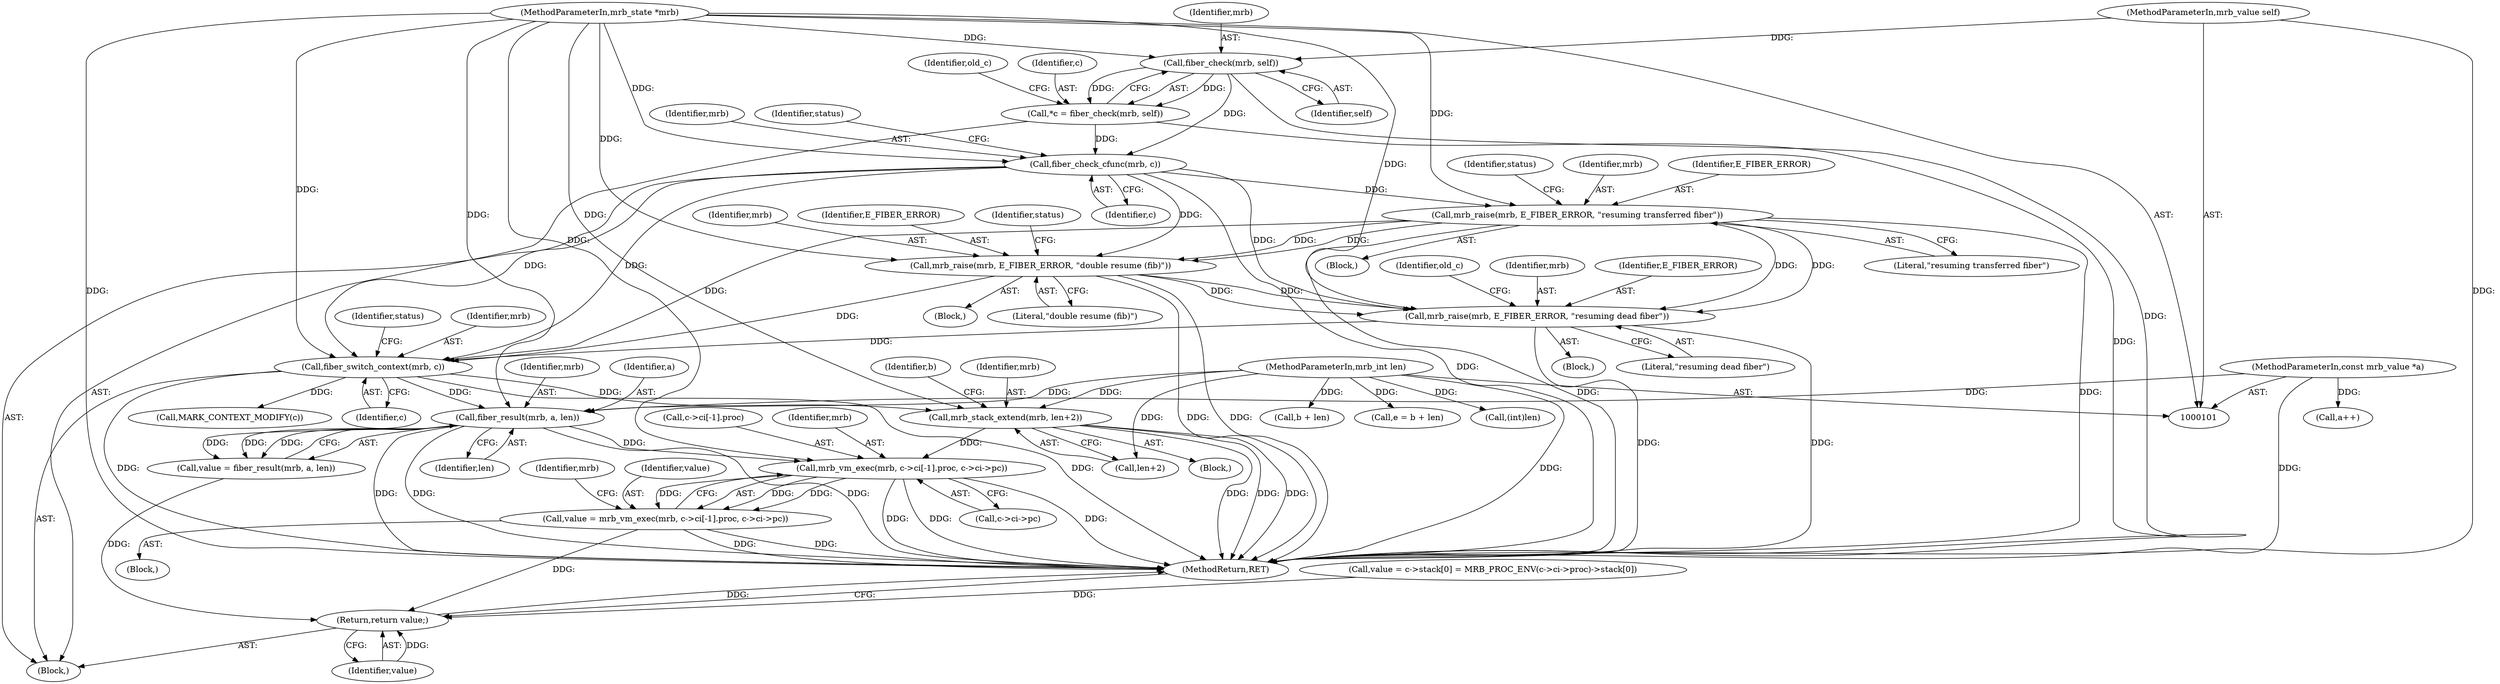 digraph "0_mruby_778500563a9f7ceba996937dc886bd8cde29b42b@array" {
"1000275" [label="(Call,mrb_vm_exec(mrb, c->ci[-1].proc, c->ci->pc))"];
"1000261" [label="(Call,fiber_result(mrb, a, len))"];
"1000191" [label="(Call,fiber_switch_context(mrb, c))"];
"1000138" [label="(Call,mrb_raise(mrb, E_FIBER_ERROR, \"resuming transferred fiber\"))"];
"1000123" [label="(Call,fiber_check_cfunc(mrb, c))"];
"1000112" [label="(Call,fiber_check(mrb, self))"];
"1000102" [label="(MethodParameterIn,mrb_state *mrb)"];
"1000103" [label="(MethodParameterIn,mrb_value self)"];
"1000110" [label="(Call,*c = fiber_check(mrb, self))"];
"1000151" [label="(Call,mrb_raise(mrb, E_FIBER_ERROR, \"double resume (fib)\"))"];
"1000160" [label="(Call,mrb_raise(mrb, E_FIBER_ERROR, \"resuming dead fiber\"))"];
"1000105" [label="(MethodParameterIn,const mrb_value *a)"];
"1000104" [label="(MethodParameterIn,mrb_int len)"];
"1000201" [label="(Call,mrb_stack_extend(mrb, len+2))"];
"1000273" [label="(Call,value = mrb_vm_exec(mrb, c->ci[-1].proc, c->ci->pc))"];
"1000299" [label="(Return,return value;)"];
"1000285" [label="(Call,c->ci->pc)"];
"1000108" [label="(Block,)"];
"1000274" [label="(Identifier,value)"];
"1000111" [label="(Identifier,c)"];
"1000277" [label="(Call,c->ci[-1].proc)"];
"1000117" [label="(Identifier,old_c)"];
"1000125" [label="(Identifier,c)"];
"1000102" [label="(MethodParameterIn,mrb_state *mrb)"];
"1000138" [label="(Call,mrb_raise(mrb, E_FIBER_ERROR, \"resuming transferred fiber\"))"];
"1000145" [label="(Identifier,status)"];
"1000267" [label="(Block,)"];
"1000163" [label="(Literal,\"resuming dead fiber\")"];
"1000151" [label="(Call,mrb_raise(mrb, E_FIBER_ERROR, \"double resume (fib)\"))"];
"1000299" [label="(Return,return value;)"];
"1000114" [label="(Identifier,self)"];
"1000157" [label="(Identifier,status)"];
"1000264" [label="(Identifier,len)"];
"1000297" [label="(Call,MARK_CONTEXT_MODIFY(c))"];
"1000110" [label="(Call,*c = fiber_check(mrb, self))"];
"1000196" [label="(Identifier,status)"];
"1000166" [label="(Identifier,old_c)"];
"1000127" [label="(Identifier,status)"];
"1000275" [label="(Call,mrb_vm_exec(mrb, c->ci[-1].proc, c->ci->pc))"];
"1000124" [label="(Identifier,mrb)"];
"1000213" [label="(Call,e = b + len)"];
"1000113" [label="(Identifier,mrb)"];
"1000141" [label="(Literal,\"resuming transferred fiber\")"];
"1000236" [label="(Call,(int)len)"];
"1000193" [label="(Identifier,c)"];
"1000276" [label="(Identifier,mrb)"];
"1000207" [label="(Identifier,b)"];
"1000300" [label="(Identifier,value)"];
"1000191" [label="(Call,fiber_switch_context(mrb, c))"];
"1000123" [label="(Call,fiber_check_cfunc(mrb, c))"];
"1000137" [label="(Block,)"];
"1000262" [label="(Identifier,mrb)"];
"1000301" [label="(MethodReturn,RET)"];
"1000150" [label="(Block,)"];
"1000152" [label="(Identifier,mrb)"];
"1000263" [label="(Identifier,a)"];
"1000112" [label="(Call,fiber_check(mrb, self))"];
"1000159" [label="(Block,)"];
"1000198" [label="(Block,)"];
"1000259" [label="(Call,value = fiber_result(mrb, a, len))"];
"1000192" [label="(Identifier,mrb)"];
"1000161" [label="(Identifier,mrb)"];
"1000239" [label="(Call,value = c->stack[0] = MRB_PROC_ENV(c->ci->proc)->stack[0])"];
"1000228" [label="(Call,a++)"];
"1000273" [label="(Call,value = mrb_vm_exec(mrb, c->ci[-1].proc, c->ci->pc))"];
"1000261" [label="(Call,fiber_result(mrb, a, len))"];
"1000201" [label="(Call,mrb_stack_extend(mrb, len+2))"];
"1000203" [label="(Call,len+2)"];
"1000139" [label="(Identifier,mrb)"];
"1000202" [label="(Identifier,mrb)"];
"1000103" [label="(MethodParameterIn,mrb_value self)"];
"1000160" [label="(Call,mrb_raise(mrb, E_FIBER_ERROR, \"resuming dead fiber\"))"];
"1000154" [label="(Literal,\"double resume (fib)\")"];
"1000162" [label="(Identifier,E_FIBER_ERROR)"];
"1000104" [label="(MethodParameterIn,mrb_int len)"];
"1000215" [label="(Call,b + len)"];
"1000153" [label="(Identifier,E_FIBER_ERROR)"];
"1000105" [label="(MethodParameterIn,const mrb_value *a)"];
"1000140" [label="(Identifier,E_FIBER_ERROR)"];
"1000292" [label="(Identifier,mrb)"];
"1000275" -> "1000273"  [label="AST: "];
"1000275" -> "1000285"  [label="CFG: "];
"1000276" -> "1000275"  [label="AST: "];
"1000277" -> "1000275"  [label="AST: "];
"1000285" -> "1000275"  [label="AST: "];
"1000273" -> "1000275"  [label="CFG: "];
"1000275" -> "1000301"  [label="DDG: "];
"1000275" -> "1000301"  [label="DDG: "];
"1000275" -> "1000301"  [label="DDG: "];
"1000275" -> "1000273"  [label="DDG: "];
"1000275" -> "1000273"  [label="DDG: "];
"1000275" -> "1000273"  [label="DDG: "];
"1000261" -> "1000275"  [label="DDG: "];
"1000201" -> "1000275"  [label="DDG: "];
"1000102" -> "1000275"  [label="DDG: "];
"1000261" -> "1000259"  [label="AST: "];
"1000261" -> "1000264"  [label="CFG: "];
"1000262" -> "1000261"  [label="AST: "];
"1000263" -> "1000261"  [label="AST: "];
"1000264" -> "1000261"  [label="AST: "];
"1000259" -> "1000261"  [label="CFG: "];
"1000261" -> "1000301"  [label="DDG: "];
"1000261" -> "1000301"  [label="DDG: "];
"1000261" -> "1000301"  [label="DDG: "];
"1000261" -> "1000259"  [label="DDG: "];
"1000261" -> "1000259"  [label="DDG: "];
"1000261" -> "1000259"  [label="DDG: "];
"1000191" -> "1000261"  [label="DDG: "];
"1000102" -> "1000261"  [label="DDG: "];
"1000105" -> "1000261"  [label="DDG: "];
"1000104" -> "1000261"  [label="DDG: "];
"1000191" -> "1000108"  [label="AST: "];
"1000191" -> "1000193"  [label="CFG: "];
"1000192" -> "1000191"  [label="AST: "];
"1000193" -> "1000191"  [label="AST: "];
"1000196" -> "1000191"  [label="CFG: "];
"1000191" -> "1000301"  [label="DDG: "];
"1000191" -> "1000301"  [label="DDG: "];
"1000138" -> "1000191"  [label="DDG: "];
"1000151" -> "1000191"  [label="DDG: "];
"1000160" -> "1000191"  [label="DDG: "];
"1000123" -> "1000191"  [label="DDG: "];
"1000123" -> "1000191"  [label="DDG: "];
"1000102" -> "1000191"  [label="DDG: "];
"1000191" -> "1000201"  [label="DDG: "];
"1000191" -> "1000297"  [label="DDG: "];
"1000138" -> "1000137"  [label="AST: "];
"1000138" -> "1000141"  [label="CFG: "];
"1000139" -> "1000138"  [label="AST: "];
"1000140" -> "1000138"  [label="AST: "];
"1000141" -> "1000138"  [label="AST: "];
"1000145" -> "1000138"  [label="CFG: "];
"1000138" -> "1000301"  [label="DDG: "];
"1000138" -> "1000301"  [label="DDG: "];
"1000123" -> "1000138"  [label="DDG: "];
"1000102" -> "1000138"  [label="DDG: "];
"1000138" -> "1000151"  [label="DDG: "];
"1000138" -> "1000151"  [label="DDG: "];
"1000138" -> "1000160"  [label="DDG: "];
"1000138" -> "1000160"  [label="DDG: "];
"1000123" -> "1000108"  [label="AST: "];
"1000123" -> "1000125"  [label="CFG: "];
"1000124" -> "1000123"  [label="AST: "];
"1000125" -> "1000123"  [label="AST: "];
"1000127" -> "1000123"  [label="CFG: "];
"1000123" -> "1000301"  [label="DDG: "];
"1000112" -> "1000123"  [label="DDG: "];
"1000102" -> "1000123"  [label="DDG: "];
"1000110" -> "1000123"  [label="DDG: "];
"1000123" -> "1000151"  [label="DDG: "];
"1000123" -> "1000160"  [label="DDG: "];
"1000112" -> "1000110"  [label="AST: "];
"1000112" -> "1000114"  [label="CFG: "];
"1000113" -> "1000112"  [label="AST: "];
"1000114" -> "1000112"  [label="AST: "];
"1000110" -> "1000112"  [label="CFG: "];
"1000112" -> "1000301"  [label="DDG: "];
"1000112" -> "1000110"  [label="DDG: "];
"1000112" -> "1000110"  [label="DDG: "];
"1000102" -> "1000112"  [label="DDG: "];
"1000103" -> "1000112"  [label="DDG: "];
"1000102" -> "1000101"  [label="AST: "];
"1000102" -> "1000301"  [label="DDG: "];
"1000102" -> "1000151"  [label="DDG: "];
"1000102" -> "1000160"  [label="DDG: "];
"1000102" -> "1000201"  [label="DDG: "];
"1000103" -> "1000101"  [label="AST: "];
"1000103" -> "1000301"  [label="DDG: "];
"1000110" -> "1000108"  [label="AST: "];
"1000111" -> "1000110"  [label="AST: "];
"1000117" -> "1000110"  [label="CFG: "];
"1000110" -> "1000301"  [label="DDG: "];
"1000151" -> "1000150"  [label="AST: "];
"1000151" -> "1000154"  [label="CFG: "];
"1000152" -> "1000151"  [label="AST: "];
"1000153" -> "1000151"  [label="AST: "];
"1000154" -> "1000151"  [label="AST: "];
"1000157" -> "1000151"  [label="CFG: "];
"1000151" -> "1000301"  [label="DDG: "];
"1000151" -> "1000301"  [label="DDG: "];
"1000151" -> "1000160"  [label="DDG: "];
"1000151" -> "1000160"  [label="DDG: "];
"1000160" -> "1000159"  [label="AST: "];
"1000160" -> "1000163"  [label="CFG: "];
"1000161" -> "1000160"  [label="AST: "];
"1000162" -> "1000160"  [label="AST: "];
"1000163" -> "1000160"  [label="AST: "];
"1000166" -> "1000160"  [label="CFG: "];
"1000160" -> "1000301"  [label="DDG: "];
"1000160" -> "1000301"  [label="DDG: "];
"1000105" -> "1000101"  [label="AST: "];
"1000105" -> "1000301"  [label="DDG: "];
"1000105" -> "1000228"  [label="DDG: "];
"1000104" -> "1000101"  [label="AST: "];
"1000104" -> "1000301"  [label="DDG: "];
"1000104" -> "1000201"  [label="DDG: "];
"1000104" -> "1000203"  [label="DDG: "];
"1000104" -> "1000213"  [label="DDG: "];
"1000104" -> "1000215"  [label="DDG: "];
"1000104" -> "1000236"  [label="DDG: "];
"1000201" -> "1000198"  [label="AST: "];
"1000201" -> "1000203"  [label="CFG: "];
"1000202" -> "1000201"  [label="AST: "];
"1000203" -> "1000201"  [label="AST: "];
"1000207" -> "1000201"  [label="CFG: "];
"1000201" -> "1000301"  [label="DDG: "];
"1000201" -> "1000301"  [label="DDG: "];
"1000201" -> "1000301"  [label="DDG: "];
"1000273" -> "1000267"  [label="AST: "];
"1000274" -> "1000273"  [label="AST: "];
"1000292" -> "1000273"  [label="CFG: "];
"1000273" -> "1000301"  [label="DDG: "];
"1000273" -> "1000301"  [label="DDG: "];
"1000273" -> "1000299"  [label="DDG: "];
"1000299" -> "1000108"  [label="AST: "];
"1000299" -> "1000300"  [label="CFG: "];
"1000300" -> "1000299"  [label="AST: "];
"1000301" -> "1000299"  [label="CFG: "];
"1000299" -> "1000301"  [label="DDG: "];
"1000300" -> "1000299"  [label="DDG: "];
"1000259" -> "1000299"  [label="DDG: "];
"1000239" -> "1000299"  [label="DDG: "];
}
